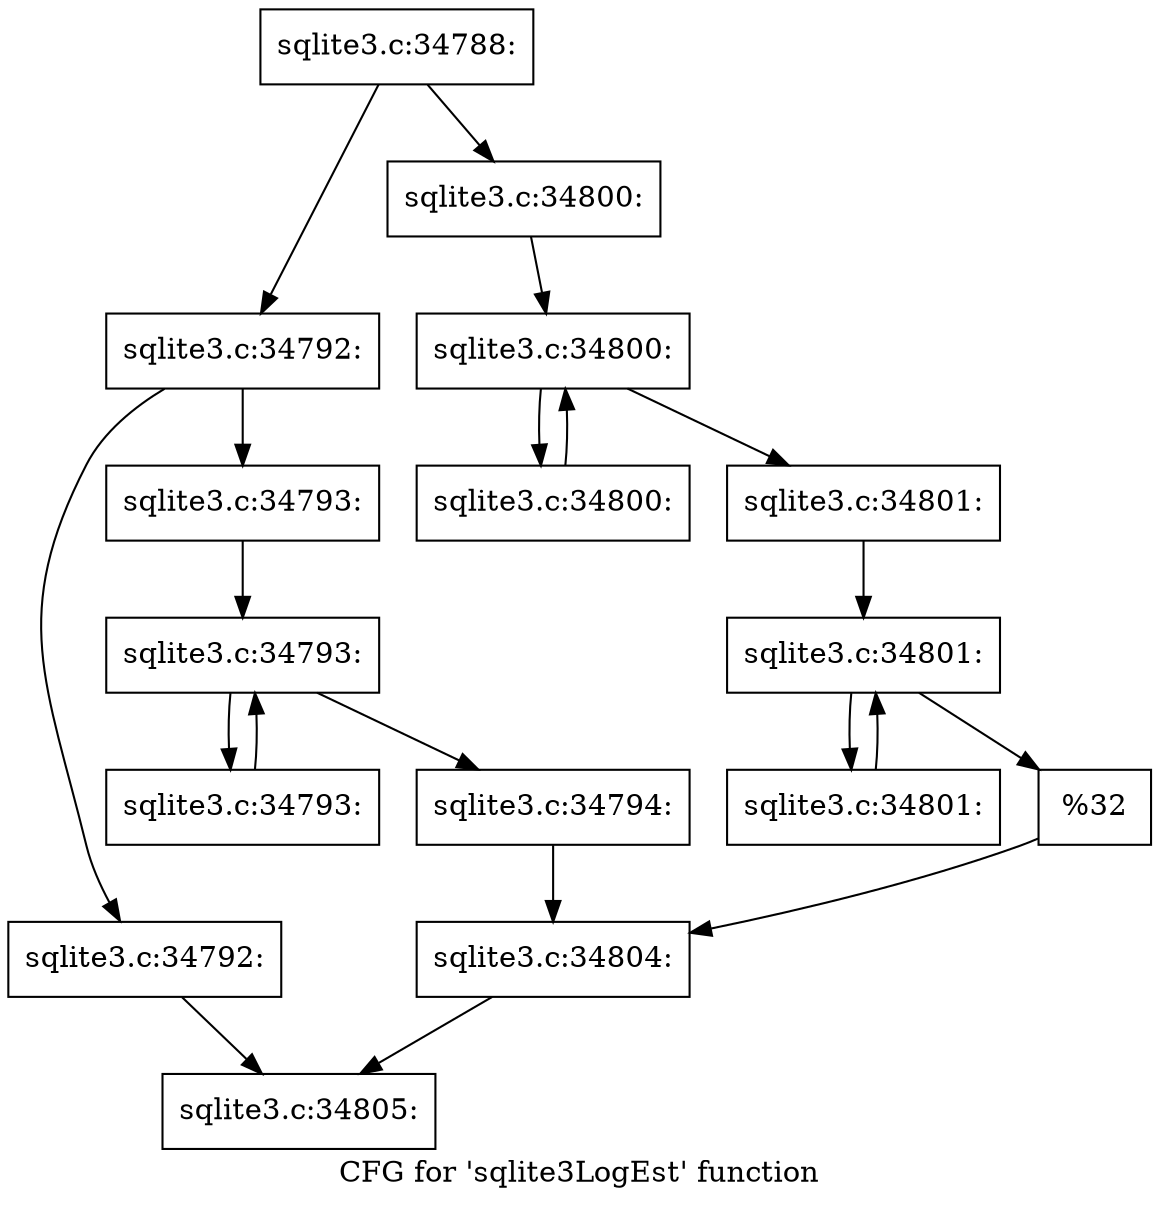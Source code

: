 digraph "CFG for 'sqlite3LogEst' function" {
	label="CFG for 'sqlite3LogEst' function";

	Node0x55c0fb88cb00 [shape=record,label="{sqlite3.c:34788:}"];
	Node0x55c0fb88cb00 -> Node0x55c0fb8907f0;
	Node0x55c0fb88cb00 -> Node0x55c0fb890890;
	Node0x55c0fb8907f0 [shape=record,label="{sqlite3.c:34792:}"];
	Node0x55c0fb8907f0 -> Node0x55c0fb890bc0;
	Node0x55c0fb8907f0 -> Node0x55c0fb890c10;
	Node0x55c0fb890bc0 [shape=record,label="{sqlite3.c:34792:}"];
	Node0x55c0fb890bc0 -> Node0x55c0fb88cc80;
	Node0x55c0fb890c10 [shape=record,label="{sqlite3.c:34793:}"];
	Node0x55c0fb890c10 -> Node0x55c0fb890ff0;
	Node0x55c0fb890ff0 [shape=record,label="{sqlite3.c:34793:}"];
	Node0x55c0fb890ff0 -> Node0x55c0fb8913a0;
	Node0x55c0fb890ff0 -> Node0x55c0fb891150;
	Node0x55c0fb8913a0 [shape=record,label="{sqlite3.c:34793:}"];
	Node0x55c0fb8913a0 -> Node0x55c0fb890ff0;
	Node0x55c0fb891150 [shape=record,label="{sqlite3.c:34794:}"];
	Node0x55c0fb891150 -> Node0x55c0fb890840;
	Node0x55c0fb890890 [shape=record,label="{sqlite3.c:34800:}"];
	Node0x55c0fb890890 -> Node0x55c0fb891ca0;
	Node0x55c0fb891ca0 [shape=record,label="{sqlite3.c:34800:}"];
	Node0x55c0fb891ca0 -> Node0x55c0fb892050;
	Node0x55c0fb891ca0 -> Node0x55c0fb891e00;
	Node0x55c0fb892050 [shape=record,label="{sqlite3.c:34800:}"];
	Node0x55c0fb892050 -> Node0x55c0fb891ca0;
	Node0x55c0fb891e00 [shape=record,label="{sqlite3.c:34801:}"];
	Node0x55c0fb891e00 -> Node0x55c0fb892780;
	Node0x55c0fb892780 [shape=record,label="{sqlite3.c:34801:}"];
	Node0x55c0fb892780 -> Node0x55c0fb892ac0;
	Node0x55c0fb892780 -> Node0x55c0fb892870;
	Node0x55c0fb892ac0 [shape=record,label="{sqlite3.c:34801:}"];
	Node0x55c0fb892ac0 -> Node0x55c0fb892780;
	Node0x55c0fb892870 [shape=record,label="{%32}"];
	Node0x55c0fb892870 -> Node0x55c0fb890840;
	Node0x55c0fb890840 [shape=record,label="{sqlite3.c:34804:}"];
	Node0x55c0fb890840 -> Node0x55c0fb88cc80;
	Node0x55c0fb88cc80 [shape=record,label="{sqlite3.c:34805:}"];
}
